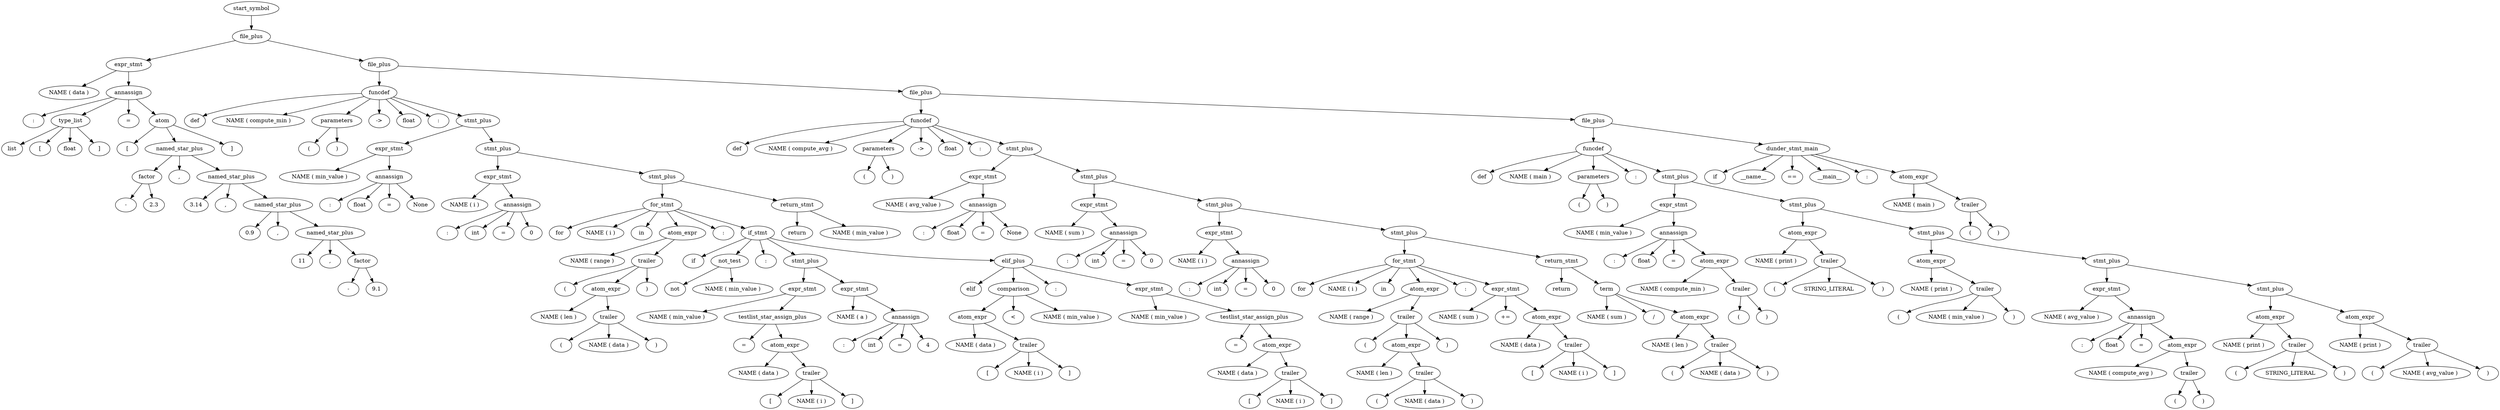 digraph G {
  ordering="out"
  0 [label="NAME ( data )"];
  18 [label="float"];
  20 [label="list"];
  21 [label="["];
  22 [label="]"];
  23 [label="type_list"];
  40 [label="2.3"];
  46 [label="-"];
  47 [label="factor"];
  61 [label="3.14"];
  80 [label="0.9"];
  99 [label="11"];
  118 [label="9.1"];
  124 [label="-"];
  125 [label="factor"];
  140 [label=","];
  141 [label="named_star_plus"];
  142 [label=","];
  143 [label="named_star_plus"];
  144 [label=","];
  145 [label="named_star_plus"];
  146 [label=","];
  147 [label="named_star_plus"];
  149 [label="["];
  150 [label="]"];
  151 [label="atom"];
  168 [label=":"];
  169 [label="="];
  170 [label="annassign"];
  171 [label="expr_stmt"];
  176 [label="("];
  177 [label=")"];
  178 [label="parameters"];
  179 [label="float"];
  196 [label="NAME ( min_value )"];
  214 [label="float"];
  231 [label="None"];
  249 [label=":"];
  250 [label="="];
  251 [label="annassign"];
  252 [label="expr_stmt"];
  257 [label="NAME ( i )"];
  275 [label="int"];
  292 [label="0"];
  311 [label=":"];
  312 [label="="];
  313 [label="annassign"];
  314 [label="expr_stmt"];
  319 [label="NAME ( i )"];
  332 [label="NAME ( range )"];
  334 [label="NAME ( len )"];
  336 [label="NAME ( data )"];
  354 [label="("];
  355 [label=")"];
  356 [label="trailer"];
  358 [label="atom_expr"];
  374 [label="("];
  375 [label=")"];
  376 [label="trailer"];
  378 [label="atom_expr"];
  393 [label="NAME ( min_value )"];
  406 [label="not"];
  407 [label="not_test"];
  412 [label="NAME ( min_value )"];
  430 [label="NAME ( data )"];
  432 [label="NAME ( i )"];
  450 [label="["];
  451 [label="]"];
  452 [label="trailer"];
  454 [label="atom_expr"];
  470 [label="="];
  471 [label="testlist_star_assign_plus"];
  472 [label="expr_stmt"];
  477 [label="NAME ( a )"];
  495 [label="int"];
  512 [label="4"];
  531 [label=":"];
  532 [label="="];
  533 [label="annassign"];
  534 [label="expr_stmt"];
  540 [label="stmt_plus"];
  542 [label="NAME ( data )"];
  544 [label="NAME ( i )"];
  562 [label="["];
  563 [label="]"];
  564 [label="trailer"];
  566 [label="atom_expr"];
  575 [label="<"];
  577 [label="NAME ( min_value )"];
  589 [label="comparison"];
  595 [label="NAME ( min_value )"];
  613 [label="NAME ( data )"];
  615 [label="NAME ( i )"];
  633 [label="["];
  634 [label="]"];
  635 [label="trailer"];
  637 [label="atom_expr"];
  653 [label="="];
  654 [label="testlist_star_assign_plus"];
  655 [label="expr_stmt"];
  662 [label="elif"];
  663 [label=":"];
  664 [label="elif_plus"];
  665 [label="if"];
  666 [label=":"];
  667 [label="if_stmt"];
  672 [label="for"];
  673 [label="in"];
  674 [label=":"];
  675 [label="for_stmt"];
  678 [label="NAME ( min_value )"];
  696 [label="return"];
  697 [label="return_stmt"];
  704 [label="stmt_plus"];
  705 [label="stmt_plus"];
  706 [label="stmt_plus"];
  708 [label="def"];
  709 [label="NAME ( compute_min )"];
  710 [label="->"];
  711 [label=":"];
  712 [label="funcdef"];
  715 [label="("];
  716 [label=")"];
  717 [label="parameters"];
  718 [label="float"];
  735 [label="NAME ( avg_value )"];
  753 [label="float"];
  770 [label="None"];
  788 [label=":"];
  789 [label="="];
  790 [label="annassign"];
  791 [label="expr_stmt"];
  796 [label="NAME ( sum )"];
  814 [label="int"];
  831 [label="0"];
  850 [label=":"];
  851 [label="="];
  852 [label="annassign"];
  853 [label="expr_stmt"];
  858 [label="NAME ( i )"];
  876 [label="int"];
  893 [label="0"];
  912 [label=":"];
  913 [label="="];
  914 [label="annassign"];
  915 [label="expr_stmt"];
  920 [label="NAME ( i )"];
  933 [label="NAME ( range )"];
  935 [label="NAME ( len )"];
  937 [label="NAME ( data )"];
  955 [label="("];
  956 [label=")"];
  957 [label="trailer"];
  959 [label="atom_expr"];
  975 [label="("];
  976 [label=")"];
  977 [label="trailer"];
  979 [label="atom_expr"];
  994 [label="NAME ( sum )"];
  1012 [label="+="];
  1014 [label="NAME ( data )"];
  1016 [label="NAME ( i )"];
  1034 [label="["];
  1035 [label="]"];
  1036 [label="trailer"];
  1038 [label="atom_expr"];
  1053 [label="expr_stmt"];
  1060 [label="for"];
  1061 [label="in"];
  1062 [label=":"];
  1063 [label="for_stmt"];
  1066 [label="NAME ( sum )"];
  1071 [label="NAME ( len )"];
  1073 [label="NAME ( data )"];
  1091 [label="("];
  1092 [label=")"];
  1093 [label="trailer"];
  1095 [label="atom_expr"];
  1099 [label="/"];
  1100 [label="term"];
  1113 [label="return"];
  1114 [label="return_stmt"];
  1121 [label="stmt_plus"];
  1122 [label="stmt_plus"];
  1123 [label="stmt_plus"];
  1124 [label="stmt_plus"];
  1126 [label="def"];
  1127 [label="NAME ( compute_avg )"];
  1128 [label="->"];
  1129 [label=":"];
  1130 [label="funcdef"];
  1133 [label="("];
  1134 [label=")"];
  1135 [label="parameters"];
  1136 [label="NAME ( min_value )"];
  1154 [label="float"];
  1171 [label="NAME ( compute_min )"];
  1173 [label="("];
  1174 [label=")"];
  1175 [label="trailer"];
  1177 [label="atom_expr"];
  1193 [label=":"];
  1194 [label="="];
  1195 [label="annassign"];
  1196 [label="expr_stmt"];
  1201 [label="NAME ( print )"];
  1203 [label="STRING_LITERAL"];
  1222 [label="("];
  1223 [label=")"];
  1224 [label="trailer"];
  1226 [label="atom_expr"];
  1247 [label="NAME ( print )"];
  1249 [label="NAME ( min_value )"];
  1267 [label="("];
  1268 [label=")"];
  1269 [label="trailer"];
  1271 [label="atom_expr"];
  1292 [label="NAME ( avg_value )"];
  1310 [label="float"];
  1327 [label="NAME ( compute_avg )"];
  1329 [label="("];
  1330 [label=")"];
  1331 [label="trailer"];
  1333 [label="atom_expr"];
  1349 [label=":"];
  1350 [label="="];
  1351 [label="annassign"];
  1352 [label="expr_stmt"];
  1357 [label="NAME ( print )"];
  1359 [label="STRING_LITERAL"];
  1378 [label="("];
  1379 [label=")"];
  1380 [label="trailer"];
  1382 [label="atom_expr"];
  1403 [label="NAME ( print )"];
  1405 [label="NAME ( avg_value )"];
  1423 [label="("];
  1424 [label=")"];
  1425 [label="trailer"];
  1427 [label="atom_expr"];
  1449 [label="stmt_plus"];
  1450 [label="stmt_plus"];
  1451 [label="stmt_plus"];
  1452 [label="stmt_plus"];
  1453 [label="stmt_plus"];
  1455 [label="def"];
  1456 [label="NAME ( main )"];
  1457 [label=":"];
  1458 [label="funcdef"];
  1461 [label="NAME ( main )"];
  1463 [label="("];
  1464 [label=")"];
  1465 [label="trailer"];
  1467 [label="atom_expr"];
  1490 [label="if"];
  1491 [label="__name__"];
  1492 [label="=="];
  1493 [label="__main__"];
  1494 [label=":"];
  1495 [label="dunder_stmt_main"];
  1499 [label="file_plus"];
  1500 [label="file_plus"];
  1501 [label="file_plus"];
  1502 [label="file_plus"];
  1504 [label="start_symbol"];
  23 -> 20;
  23 -> 21;
  23 -> 18;
  23 -> 22;
  47 -> 46;
  47 -> 40;
  125 -> 124;
  125 -> 118;
  141 -> 99;
  141 -> 140;
  141 -> 125;
  143 -> 80;
  143 -> 142;
  143 -> 141;
  145 -> 61;
  145 -> 144;
  145 -> 143;
  147 -> 47;
  147 -> 146;
  147 -> 145;
  151 -> 149;
  151 -> 147;
  151 -> 150;
  170 -> 168;
  170 -> 23;
  170 -> 169;
  170 -> 151;
  171 -> 0;
  171 -> 170;
  178 -> 176;
  178 -> 177;
  251 -> 249;
  251 -> 214;
  251 -> 250;
  251 -> 231;
  252 -> 196;
  252 -> 251;
  313 -> 311;
  313 -> 275;
  313 -> 312;
  313 -> 292;
  314 -> 257;
  314 -> 313;
  356 -> 354;
  356 -> 336;
  356 -> 355;
  358 -> 334;
  358 -> 356;
  376 -> 374;
  376 -> 358;
  376 -> 375;
  378 -> 332;
  378 -> 376;
  407 -> 406;
  407 -> 393;
  452 -> 450;
  452 -> 432;
  452 -> 451;
  454 -> 430;
  454 -> 452;
  471 -> 470;
  471 -> 454;
  472 -> 412;
  472 -> 471;
  533 -> 531;
  533 -> 495;
  533 -> 532;
  533 -> 512;
  534 -> 477;
  534 -> 533;
  540 -> 472;
  540 -> 534;
  564 -> 562;
  564 -> 544;
  564 -> 563;
  566 -> 542;
  566 -> 564;
  589 -> 566;
  589 -> 575;
  589 -> 577;
  635 -> 633;
  635 -> 615;
  635 -> 634;
  637 -> 613;
  637 -> 635;
  654 -> 653;
  654 -> 637;
  655 -> 595;
  655 -> 654;
  664 -> 662;
  664 -> 589;
  664 -> 663;
  664 -> 655;
  667 -> 665;
  667 -> 407;
  667 -> 666;
  667 -> 540;
  667 -> 664;
  675 -> 672;
  675 -> 319;
  675 -> 673;
  675 -> 378;
  675 -> 674;
  675 -> 667;
  697 -> 696;
  697 -> 678;
  704 -> 675;
  704 -> 697;
  705 -> 314;
  705 -> 704;
  706 -> 252;
  706 -> 705;
  712 -> 708;
  712 -> 709;
  712 -> 178;
  712 -> 710;
  712 -> 179;
  712 -> 711;
  712 -> 706;
  717 -> 715;
  717 -> 716;
  790 -> 788;
  790 -> 753;
  790 -> 789;
  790 -> 770;
  791 -> 735;
  791 -> 790;
  852 -> 850;
  852 -> 814;
  852 -> 851;
  852 -> 831;
  853 -> 796;
  853 -> 852;
  914 -> 912;
  914 -> 876;
  914 -> 913;
  914 -> 893;
  915 -> 858;
  915 -> 914;
  957 -> 955;
  957 -> 937;
  957 -> 956;
  959 -> 935;
  959 -> 957;
  977 -> 975;
  977 -> 959;
  977 -> 976;
  979 -> 933;
  979 -> 977;
  1036 -> 1034;
  1036 -> 1016;
  1036 -> 1035;
  1038 -> 1014;
  1038 -> 1036;
  1053 -> 994;
  1053 -> 1012;
  1053 -> 1038;
  1063 -> 1060;
  1063 -> 920;
  1063 -> 1061;
  1063 -> 979;
  1063 -> 1062;
  1063 -> 1053;
  1093 -> 1091;
  1093 -> 1073;
  1093 -> 1092;
  1095 -> 1071;
  1095 -> 1093;
  1100 -> 1066;
  1100 -> 1099;
  1100 -> 1095;
  1114 -> 1113;
  1114 -> 1100;
  1121 -> 1063;
  1121 -> 1114;
  1122 -> 915;
  1122 -> 1121;
  1123 -> 853;
  1123 -> 1122;
  1124 -> 791;
  1124 -> 1123;
  1130 -> 1126;
  1130 -> 1127;
  1130 -> 717;
  1130 -> 1128;
  1130 -> 718;
  1130 -> 1129;
  1130 -> 1124;
  1135 -> 1133;
  1135 -> 1134;
  1175 -> 1173;
  1175 -> 1174;
  1177 -> 1171;
  1177 -> 1175;
  1195 -> 1193;
  1195 -> 1154;
  1195 -> 1194;
  1195 -> 1177;
  1196 -> 1136;
  1196 -> 1195;
  1224 -> 1222;
  1224 -> 1203;
  1224 -> 1223;
  1226 -> 1201;
  1226 -> 1224;
  1269 -> 1267;
  1269 -> 1249;
  1269 -> 1268;
  1271 -> 1247;
  1271 -> 1269;
  1331 -> 1329;
  1331 -> 1330;
  1333 -> 1327;
  1333 -> 1331;
  1351 -> 1349;
  1351 -> 1310;
  1351 -> 1350;
  1351 -> 1333;
  1352 -> 1292;
  1352 -> 1351;
  1380 -> 1378;
  1380 -> 1359;
  1380 -> 1379;
  1382 -> 1357;
  1382 -> 1380;
  1425 -> 1423;
  1425 -> 1405;
  1425 -> 1424;
  1427 -> 1403;
  1427 -> 1425;
  1449 -> 1382;
  1449 -> 1427;
  1450 -> 1352;
  1450 -> 1449;
  1451 -> 1271;
  1451 -> 1450;
  1452 -> 1226;
  1452 -> 1451;
  1453 -> 1196;
  1453 -> 1452;
  1458 -> 1455;
  1458 -> 1456;
  1458 -> 1135;
  1458 -> 1457;
  1458 -> 1453;
  1465 -> 1463;
  1465 -> 1464;
  1467 -> 1461;
  1467 -> 1465;
  1495 -> 1490;
  1495 -> 1491;
  1495 -> 1492;
  1495 -> 1493;
  1495 -> 1494;
  1495 -> 1467;
  1499 -> 1458;
  1499 -> 1495;
  1500 -> 1130;
  1500 -> 1499;
  1501 -> 712;
  1501 -> 1500;
  1502 -> 171;
  1502 -> 1501;
  1504 -> 1502;
}
